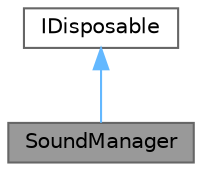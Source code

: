 digraph "SoundManager"
{
 // LATEX_PDF_SIZE
  bgcolor="transparent";
  edge [fontname=Helvetica,fontsize=10,labelfontname=Helvetica,labelfontsize=10];
  node [fontname=Helvetica,fontsize=10,shape=box,height=0.2,width=0.4];
  Node1 [id="Node000001",label="SoundManager",height=0.2,width=0.4,color="gray40", fillcolor="grey60", style="filled", fontcolor="black",tooltip="SoundManager クラス サウンドの文字列からの再生を管理するクラス 2D,3Dの再生を管理する @detail 3D再生のみ CriAtomSourceを必須とする(マネージャー側で追加する)..."];
  Node2 -> Node1 [id="edge1_Node000001_Node000002",dir="back",color="steelblue1",style="solid",tooltip=" "];
  Node2 [id="Node000002",label="IDisposable",height=0.2,width=0.4,color="gray40", fillcolor="white", style="filled",tooltip=" "];
}
